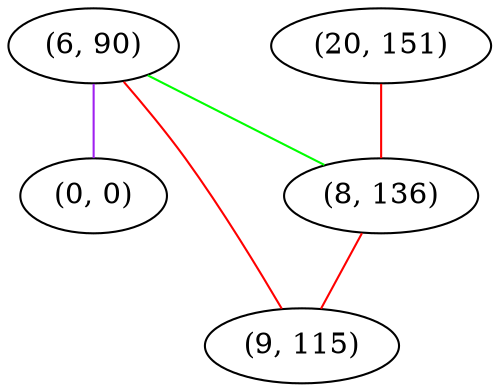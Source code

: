 graph "" {
"(6, 90)";
"(0, 0)";
"(20, 151)";
"(8, 136)";
"(9, 115)";
"(6, 90)" -- "(9, 115)"  [color=red, key=0, weight=1];
"(6, 90)" -- "(8, 136)"  [color=green, key=0, weight=2];
"(6, 90)" -- "(0, 0)"  [color=purple, key=0, weight=4];
"(20, 151)" -- "(8, 136)"  [color=red, key=0, weight=1];
"(8, 136)" -- "(9, 115)"  [color=red, key=0, weight=1];
}
